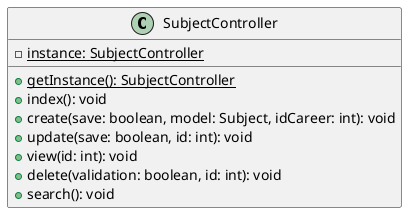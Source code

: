 @startuml

class SubjectController {
    - {static} instance: SubjectController

    + {static} getInstance(): SubjectController
    + index(): void
    + create(save: boolean, model: Subject, idCareer: int): void
    + update(save: boolean, id: int): void
    + view(id: int): void
    + delete(validation: boolean, id: int): void
    + search(): void
}

@enduml